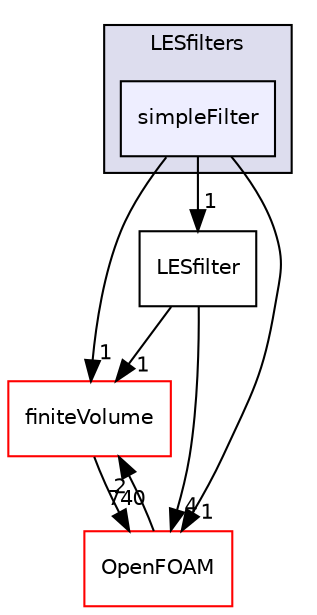 digraph "src/TurbulenceModels/turbulenceModels/LES/LESfilters/simpleFilter" {
  bgcolor=transparent;
  compound=true
  node [ fontsize="10", fontname="Helvetica"];
  edge [ labelfontsize="10", labelfontname="Helvetica"];
  subgraph clusterdir_7aaaefd48edc7f3cafe8020e0008f3e8 {
    graph [ bgcolor="#ddddee", pencolor="black", label="LESfilters" fontname="Helvetica", fontsize="10", URL="dir_7aaaefd48edc7f3cafe8020e0008f3e8.html"]
  dir_21a98d9d27fceb6b508d099f22f4da95 [shape=box, label="simpleFilter", style="filled", fillcolor="#eeeeff", pencolor="black", URL="dir_21a98d9d27fceb6b508d099f22f4da95.html"];
  }
  dir_9bd15774b555cf7259a6fa18f99fe99b [shape=box label="finiteVolume" color="red" URL="dir_9bd15774b555cf7259a6fa18f99fe99b.html"];
  dir_1d5b8c5c4f13ca7fdab9b8d2dfc1e87d [shape=box label="LESfilter" URL="dir_1d5b8c5c4f13ca7fdab9b8d2dfc1e87d.html"];
  dir_c5473ff19b20e6ec4dfe5c310b3778a8 [shape=box label="OpenFOAM" color="red" URL="dir_c5473ff19b20e6ec4dfe5c310b3778a8.html"];
  dir_9bd15774b555cf7259a6fa18f99fe99b->dir_c5473ff19b20e6ec4dfe5c310b3778a8 [headlabel="740", labeldistance=1.5 headhref="dir_000873_001927.html"];
  dir_1d5b8c5c4f13ca7fdab9b8d2dfc1e87d->dir_9bd15774b555cf7259a6fa18f99fe99b [headlabel="1", labeldistance=1.5 headhref="dir_003117_000873.html"];
  dir_1d5b8c5c4f13ca7fdab9b8d2dfc1e87d->dir_c5473ff19b20e6ec4dfe5c310b3778a8 [headlabel="4", labeldistance=1.5 headhref="dir_003117_001927.html"];
  dir_21a98d9d27fceb6b508d099f22f4da95->dir_9bd15774b555cf7259a6fa18f99fe99b [headlabel="1", labeldistance=1.5 headhref="dir_003118_000873.html"];
  dir_21a98d9d27fceb6b508d099f22f4da95->dir_1d5b8c5c4f13ca7fdab9b8d2dfc1e87d [headlabel="1", labeldistance=1.5 headhref="dir_003118_003117.html"];
  dir_21a98d9d27fceb6b508d099f22f4da95->dir_c5473ff19b20e6ec4dfe5c310b3778a8 [headlabel="1", labeldistance=1.5 headhref="dir_003118_001927.html"];
  dir_c5473ff19b20e6ec4dfe5c310b3778a8->dir_9bd15774b555cf7259a6fa18f99fe99b [headlabel="2", labeldistance=1.5 headhref="dir_001927_000873.html"];
}
